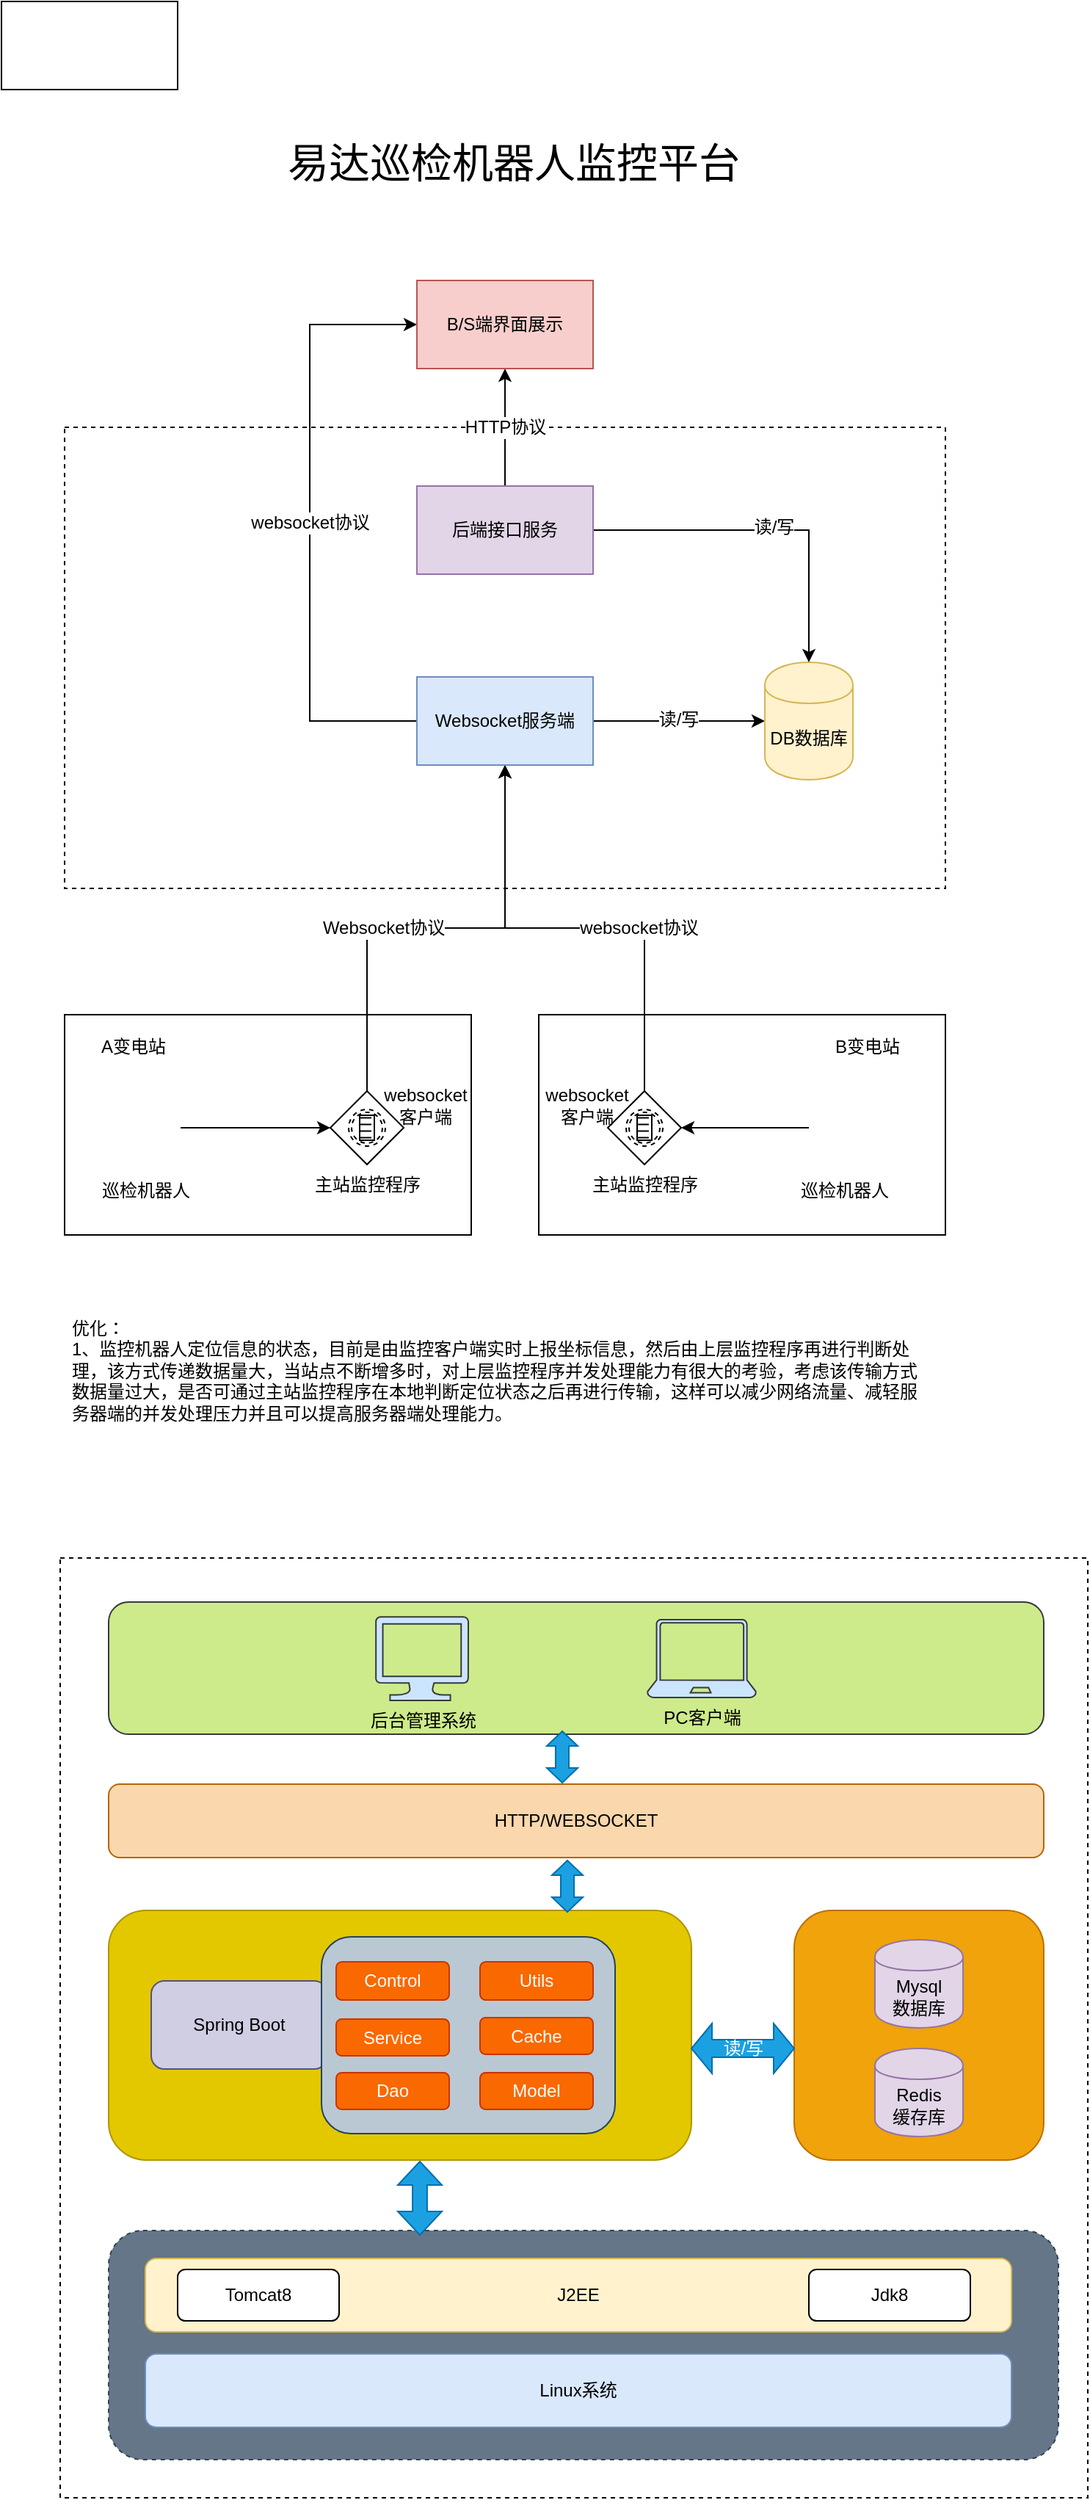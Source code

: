 <mxfile version="12.7.1" type="github"><diagram id="OfShJ47jD2onA6x1eoML" name="第 1 页"><mxGraphModel dx="932" dy="463" grid="1" gridSize="10" guides="1" tooltips="1" connect="1" arrows="1" fold="1" page="1" pageScale="1" pageWidth="827" pageHeight="1169" math="0" shadow="0"><root><mxCell id="0"/><mxCell id="1" parent="0"/><mxCell id="dGZBTP9v3vF6LHqFwYMW-1" value="" style="rounded=0;whiteSpace=wrap;html=1;" vertex="1" parent="1"><mxGeometry x="310" y="350" width="120" height="60" as="geometry"/></mxCell><mxCell id="dGZBTP9v3vF6LHqFwYMW-3" value="" style="rounded=0;whiteSpace=wrap;html=1;fontSize=12;" vertex="1" parent="1"><mxGeometry x="353" y="1040" width="277" height="150" as="geometry"/></mxCell><mxCell id="dGZBTP9v3vF6LHqFwYMW-4" value="" style="rounded=0;whiteSpace=wrap;html=1;dashed=1;" vertex="1" parent="1"><mxGeometry x="353" y="640" width="600" height="314" as="geometry"/></mxCell><mxCell id="dGZBTP9v3vF6LHqFwYMW-5" value="易达巡检机器人监控平台" style="text;html=1;strokeColor=none;fillColor=none;align=center;verticalAlign=middle;whiteSpace=wrap;rounded=0;dashed=1;fontSize=28;" vertex="1" parent="1"><mxGeometry x="502.5" y="450" width="312" height="20" as="geometry"/></mxCell><mxCell id="dGZBTP9v3vF6LHqFwYMW-6" style="edgeStyle=orthogonalEdgeStyle;rounded=0;orthogonalLoop=1;jettySize=auto;html=1;exitX=1;exitY=0.5;exitDx=0;exitDy=0;entryX=0;entryY=0.5;entryDx=0;entryDy=0;fontSize=18;" edge="1" parent="1" source="dGZBTP9v3vF6LHqFwYMW-7" target="dGZBTP9v3vF6LHqFwYMW-10"><mxGeometry relative="1" as="geometry"><mxPoint x="510" y="1114" as="targetPoint"/></mxGeometry></mxCell><mxCell id="dGZBTP9v3vF6LHqFwYMW-7" value="&lt;font style=&quot;font-size: 12px&quot;&gt;巡检机器人&lt;/font&gt;" style="shape=image;html=1;verticalAlign=top;verticalLabelPosition=bottom;labelBackgroundColor=#ffffff;imageAspect=0;aspect=fixed;image=https://cdn3.iconfinder.com/data/icons/technology-1-1/512/technology-machine-electronic-device-05-128.png;fontSize=18;" vertex="1" parent="1"><mxGeometry x="384" y="1093" width="48" height="48" as="geometry"/></mxCell><mxCell id="dGZBTP9v3vF6LHqFwYMW-8" style="edgeStyle=orthogonalEdgeStyle;rounded=0;orthogonalLoop=1;jettySize=auto;html=1;exitX=0.5;exitY=0;exitDx=0;exitDy=0;fontSize=12;" edge="1" parent="1" source="dGZBTP9v3vF6LHqFwYMW-10" target="dGZBTP9v3vF6LHqFwYMW-22"><mxGeometry relative="1" as="geometry"/></mxCell><mxCell id="dGZBTP9v3vF6LHqFwYMW-9" value="Websocket协议" style="text;html=1;align=center;verticalAlign=middle;resizable=0;points=[];;labelBackgroundColor=#ffffff;fontSize=12;" vertex="1" connectable="0" parent="dGZBTP9v3vF6LHqFwYMW-8"><mxGeometry x="-0.297" y="-11" relative="1" as="geometry"><mxPoint x="11" y="-11" as="offset"/></mxGeometry></mxCell><mxCell id="dGZBTP9v3vF6LHqFwYMW-10" value="主站监控程序" style="shape=mxgraph.bpmn.shape;html=1;verticalLabelPosition=bottom;labelBackgroundColor=#ffffff;verticalAlign=top;align=center;perimeter=rhombusPerimeter;background=gateway;outlineConnect=0;outline=boundNonint;symbol=conditional;fontSize=12;" vertex="1" parent="1"><mxGeometry x="534" y="1092" width="50" height="50" as="geometry"/></mxCell><mxCell id="dGZBTP9v3vF6LHqFwYMW-11" value="A变电站" style="text;html=1;strokeColor=none;fillColor=none;align=center;verticalAlign=middle;whiteSpace=wrap;rounded=0;fontSize=12;" vertex="1" parent="1"><mxGeometry x="370" y="1052" width="60" height="20" as="geometry"/></mxCell><mxCell id="dGZBTP9v3vF6LHqFwYMW-12" value="" style="rounded=0;whiteSpace=wrap;html=1;fontSize=12;" vertex="1" parent="1"><mxGeometry x="676" y="1040" width="277" height="150" as="geometry"/></mxCell><mxCell id="dGZBTP9v3vF6LHqFwYMW-13" style="edgeStyle=orthogonalEdgeStyle;rounded=0;orthogonalLoop=1;jettySize=auto;html=1;exitX=0;exitY=0.5;exitDx=0;exitDy=0;entryX=1;entryY=0.5;entryDx=0;entryDy=0;fontSize=12;" edge="1" parent="1" source="dGZBTP9v3vF6LHqFwYMW-14" target="dGZBTP9v3vF6LHqFwYMW-17"><mxGeometry relative="1" as="geometry"/></mxCell><mxCell id="dGZBTP9v3vF6LHqFwYMW-14" value="&lt;font style=&quot;font-size: 12px&quot;&gt;巡检机器人&lt;/font&gt;" style="shape=image;html=1;verticalAlign=top;verticalLabelPosition=bottom;labelBackgroundColor=#ffffff;imageAspect=0;aspect=fixed;image=https://cdn3.iconfinder.com/data/icons/technology-1-1/512/technology-machine-electronic-device-05-128.png;fontSize=18;" vertex="1" parent="1"><mxGeometry x="860" y="1093" width="48" height="48" as="geometry"/></mxCell><mxCell id="dGZBTP9v3vF6LHqFwYMW-15" style="edgeStyle=orthogonalEdgeStyle;rounded=0;orthogonalLoop=1;jettySize=auto;html=1;exitX=0.5;exitY=0;exitDx=0;exitDy=0;entryX=0.5;entryY=1;entryDx=0;entryDy=0;fontSize=12;" edge="1" parent="1" source="dGZBTP9v3vF6LHqFwYMW-17" target="dGZBTP9v3vF6LHqFwYMW-22"><mxGeometry relative="1" as="geometry"/></mxCell><mxCell id="dGZBTP9v3vF6LHqFwYMW-16" value="websocket协议" style="text;html=1;align=center;verticalAlign=middle;resizable=0;points=[];;labelBackgroundColor=#ffffff;fontSize=12;" vertex="1" connectable="0" parent="dGZBTP9v3vF6LHqFwYMW-15"><mxGeometry x="-0.3" y="4" relative="1" as="geometry"><mxPoint x="-4" y="-4" as="offset"/></mxGeometry></mxCell><mxCell id="dGZBTP9v3vF6LHqFwYMW-17" value="主站监控程序" style="shape=mxgraph.bpmn.shape;html=1;verticalLabelPosition=bottom;labelBackgroundColor=#ffffff;verticalAlign=top;align=center;perimeter=rhombusPerimeter;background=gateway;outlineConnect=0;outline=boundNonint;symbol=conditional;fontSize=12;" vertex="1" parent="1"><mxGeometry x="723" y="1092" width="50" height="50" as="geometry"/></mxCell><mxCell id="dGZBTP9v3vF6LHqFwYMW-18" value="B变电站" style="text;html=1;strokeColor=none;fillColor=none;align=center;verticalAlign=middle;whiteSpace=wrap;rounded=0;fontSize=12;" vertex="1" parent="1"><mxGeometry x="870" y="1052" width="60" height="20" as="geometry"/></mxCell><mxCell id="dGZBTP9v3vF6LHqFwYMW-19" style="edgeStyle=orthogonalEdgeStyle;rounded=0;orthogonalLoop=1;jettySize=auto;html=1;exitX=1;exitY=0.5;exitDx=0;exitDy=0;entryX=0;entryY=0.5;entryDx=0;entryDy=0;fontSize=12;" edge="1" parent="1" source="dGZBTP9v3vF6LHqFwYMW-22" target="dGZBTP9v3vF6LHqFwYMW-23"><mxGeometry relative="1" as="geometry"/></mxCell><mxCell id="dGZBTP9v3vF6LHqFwYMW-20" value="读/写" style="text;html=1;align=center;verticalAlign=middle;resizable=0;points=[];;labelBackgroundColor=#ffffff;fontSize=12;" vertex="1" connectable="0" parent="dGZBTP9v3vF6LHqFwYMW-19"><mxGeometry x="-0.009" y="1" relative="1" as="geometry"><mxPoint as="offset"/></mxGeometry></mxCell><mxCell id="dGZBTP9v3vF6LHqFwYMW-21" value="websocket协议" style="edgeStyle=orthogonalEdgeStyle;rounded=0;orthogonalLoop=1;jettySize=auto;html=1;exitX=0;exitY=0.5;exitDx=0;exitDy=0;entryX=0;entryY=0.5;entryDx=0;entryDy=0;fontSize=12;" edge="1" parent="1" source="dGZBTP9v3vF6LHqFwYMW-22" target="dGZBTP9v3vF6LHqFwYMW-28"><mxGeometry relative="1" as="geometry"><Array as="points"><mxPoint x="520" y="840"/><mxPoint x="520" y="570"/></Array></mxGeometry></mxCell><mxCell id="dGZBTP9v3vF6LHqFwYMW-22" value="Websocket服务端" style="rounded=0;whiteSpace=wrap;html=1;fontSize=12;fillColor=#dae8fc;strokeColor=#6c8ebf;" vertex="1" parent="1"><mxGeometry x="593" y="810" width="120" height="60" as="geometry"/></mxCell><mxCell id="dGZBTP9v3vF6LHqFwYMW-23" value="DB数据库" style="shape=cylinder;whiteSpace=wrap;html=1;boundedLbl=1;backgroundOutline=1;fontSize=12;fillColor=#fff2cc;strokeColor=#d6b656;" vertex="1" parent="1"><mxGeometry x="830" y="800" width="60" height="80" as="geometry"/></mxCell><mxCell id="dGZBTP9v3vF6LHqFwYMW-24" style="edgeStyle=orthogonalEdgeStyle;rounded=0;orthogonalLoop=1;jettySize=auto;html=1;exitX=1;exitY=0.5;exitDx=0;exitDy=0;entryX=0.5;entryY=0;entryDx=0;entryDy=0;fontSize=12;" edge="1" parent="1" source="dGZBTP9v3vF6LHqFwYMW-27" target="dGZBTP9v3vF6LHqFwYMW-23"><mxGeometry relative="1" as="geometry"/></mxCell><mxCell id="dGZBTP9v3vF6LHqFwYMW-25" value="读/写" style="text;html=1;align=center;verticalAlign=middle;resizable=0;points=[];;labelBackgroundColor=#ffffff;fontSize=12;" vertex="1" connectable="0" parent="dGZBTP9v3vF6LHqFwYMW-24"><mxGeometry x="0.038" y="2" relative="1" as="geometry"><mxPoint as="offset"/></mxGeometry></mxCell><mxCell id="dGZBTP9v3vF6LHqFwYMW-26" value="HTTP协议" style="edgeStyle=orthogonalEdgeStyle;rounded=0;orthogonalLoop=1;jettySize=auto;html=1;exitX=0.5;exitY=0;exitDx=0;exitDy=0;fontSize=12;" edge="1" parent="1" source="dGZBTP9v3vF6LHqFwYMW-27" target="dGZBTP9v3vF6LHqFwYMW-28"><mxGeometry relative="1" as="geometry"/></mxCell><mxCell id="dGZBTP9v3vF6LHqFwYMW-27" value="后端接口服务" style="rounded=0;whiteSpace=wrap;html=1;fontSize=12;fillColor=#e1d5e7;strokeColor=#9673a6;" vertex="1" parent="1"><mxGeometry x="593" y="680" width="120" height="60" as="geometry"/></mxCell><mxCell id="dGZBTP9v3vF6LHqFwYMW-28" value="B/S端界面展示" style="rounded=0;whiteSpace=wrap;html=1;fontSize=12;fillColor=#f8cecc;strokeColor=#b85450;" vertex="1" parent="1"><mxGeometry x="593" y="540" width="120" height="60" as="geometry"/></mxCell><mxCell id="dGZBTP9v3vF6LHqFwYMW-29" value="websocket客户端" style="text;html=1;strokeColor=none;fillColor=none;align=center;verticalAlign=middle;whiteSpace=wrap;rounded=0;fontSize=12;" vertex="1" parent="1"><mxGeometry x="579" y="1092" width="40" height="20" as="geometry"/></mxCell><mxCell id="dGZBTP9v3vF6LHqFwYMW-30" value="websocket客户端" style="text;html=1;strokeColor=none;fillColor=none;align=center;verticalAlign=middle;whiteSpace=wrap;rounded=0;fontSize=12;" vertex="1" parent="1"><mxGeometry x="689" y="1092" width="40" height="20" as="geometry"/></mxCell><mxCell id="dGZBTP9v3vF6LHqFwYMW-31" value="优化：&lt;br&gt;1、监控机器人定位信息的状态，目前是由监控客户端实时上报坐标信息，然后由上层监控程序再进行判断处理，该方式传递数据量大，当站点不断增多时，对上层监控程序并发处理能力有很大的考验，考虑该传输方式数据量过大，是否可通过主站监控程序在本地判断定位状态之后再进行传输，这样可以减少网络流量、减轻服务器端的并发处理压力并且可以提高服务器端处理能力。" style="text;strokeColor=none;fillColor=none;align=left;verticalAlign=top;rounded=0;fontSize=12;horizontal=1;spacingTop=4;spacing=8;spacingLeft=0;html=1;whiteSpace=wrap;labelBorderColor=none;labelBackgroundColor=none;fontColor=#000000;" vertex="1" parent="1"><mxGeometry x="350" y="1230" width="600" height="140" as="geometry"/></mxCell><mxCell id="dGZBTP9v3vF6LHqFwYMW-32" value="" style="rounded=0;whiteSpace=wrap;html=1;shadow=0;dashed=1;" vertex="1" parent="1"><mxGeometry x="350" y="1410" width="700" height="640" as="geometry"/></mxCell><mxCell id="dGZBTP9v3vF6LHqFwYMW-33" value="" style="rounded=1;whiteSpace=wrap;html=1;shadow=0;dashed=1;fillColor=#647687;strokeColor=#314354;fontColor=#ffffff;" vertex="1" parent="1"><mxGeometry x="383" y="1868" width="647" height="156" as="geometry"/></mxCell><mxCell id="dGZBTP9v3vF6LHqFwYMW-34" value="Linux系统" style="rounded=1;whiteSpace=wrap;html=1;fillColor=#dae8fc;strokeColor=#6c8ebf;" vertex="1" parent="1"><mxGeometry x="408" y="1952" width="590" height="50" as="geometry"/></mxCell><mxCell id="dGZBTP9v3vF6LHqFwYMW-35" value="J2EE" style="rounded=1;whiteSpace=wrap;html=1;fillColor=#fff2cc;strokeColor=#d6b656;" vertex="1" parent="1"><mxGeometry x="408" y="1887" width="590" height="50" as="geometry"/></mxCell><mxCell id="dGZBTP9v3vF6LHqFwYMW-36" value="Tomcat8" style="rounded=1;whiteSpace=wrap;html=1;" vertex="1" parent="1"><mxGeometry x="430" y="1894.5" width="110" height="35" as="geometry"/></mxCell><mxCell id="dGZBTP9v3vF6LHqFwYMW-37" value="Jdk8" style="rounded=1;whiteSpace=wrap;html=1;" vertex="1" parent="1"><mxGeometry x="860" y="1894.5" width="110" height="35" as="geometry"/></mxCell><mxCell id="dGZBTP9v3vF6LHqFwYMW-38" value="" style="rounded=1;whiteSpace=wrap;html=1;shadow=0;fillColor=#e3c800;strokeColor=#B09500;fontColor=#ffffff;" vertex="1" parent="1"><mxGeometry x="383" y="1650" width="397" height="170" as="geometry"/></mxCell><mxCell id="dGZBTP9v3vF6LHqFwYMW-39" value="" style="rounded=1;whiteSpace=wrap;html=1;shadow=0;fillColor=#f0a30a;strokeColor=#BD7000;fontColor=#ffffff;" vertex="1" parent="1"><mxGeometry x="850" y="1650" width="170" height="170" as="geometry"/></mxCell><mxCell id="dGZBTP9v3vF6LHqFwYMW-40" value="Mysql&lt;br&gt;数据库" style="shape=cylinder;whiteSpace=wrap;html=1;boundedLbl=1;backgroundOutline=1;shadow=0;fillColor=#e1d5e7;strokeColor=#9673a6;" vertex="1" parent="1"><mxGeometry x="905" y="1670" width="60" height="60" as="geometry"/></mxCell><mxCell id="dGZBTP9v3vF6LHqFwYMW-41" value="Redis&lt;br&gt;缓存库" style="shape=cylinder;whiteSpace=wrap;html=1;boundedLbl=1;backgroundOutline=1;shadow=0;fillColor=#e1d5e7;strokeColor=#9673a6;" vertex="1" parent="1"><mxGeometry x="905" y="1744" width="60" height="60" as="geometry"/></mxCell><mxCell id="dGZBTP9v3vF6LHqFwYMW-42" value="读/写" style="html=1;shadow=0;dashed=0;align=center;verticalAlign=middle;shape=mxgraph.arrows2.twoWayArrow;dy=0.65;dx=14;fillColor=#1ba1e2;strokeColor=#006EAF;fontColor=#ffffff;" vertex="1" parent="1"><mxGeometry x="780" y="1727" width="70" height="34" as="geometry"/></mxCell><mxCell id="dGZBTP9v3vF6LHqFwYMW-43" value="Spring Boot" style="rounded=1;whiteSpace=wrap;html=1;shadow=0;fillColor=#d0cee2;strokeColor=#56517e;" vertex="1" parent="1"><mxGeometry x="412" y="1698" width="120" height="60" as="geometry"/></mxCell><mxCell id="dGZBTP9v3vF6LHqFwYMW-44" value="" style="rounded=1;whiteSpace=wrap;html=1;shadow=0;fillColor=#bac8d3;strokeColor=#23445d;" vertex="1" parent="1"><mxGeometry x="528" y="1668" width="200" height="134" as="geometry"/></mxCell><mxCell id="dGZBTP9v3vF6LHqFwYMW-45" value="Control" style="rounded=1;whiteSpace=wrap;html=1;shadow=0;fillColor=#fa6800;strokeColor=#C73500;fontColor=#ffffff;" vertex="1" parent="1"><mxGeometry x="538" y="1685" width="77" height="26" as="geometry"/></mxCell><mxCell id="dGZBTP9v3vF6LHqFwYMW-46" value="Utils" style="rounded=1;whiteSpace=wrap;html=1;shadow=0;fillColor=#fa6800;strokeColor=#C73500;fontColor=#ffffff;" vertex="1" parent="1"><mxGeometry x="636" y="1685" width="77" height="26" as="geometry"/></mxCell><mxCell id="dGZBTP9v3vF6LHqFwYMW-47" value="Service" style="rounded=1;whiteSpace=wrap;html=1;shadow=0;fillColor=#fa6800;strokeColor=#C73500;fontColor=#ffffff;" vertex="1" parent="1"><mxGeometry x="538" y="1724" width="77" height="25" as="geometry"/></mxCell><mxCell id="dGZBTP9v3vF6LHqFwYMW-48" value="Cache" style="rounded=1;whiteSpace=wrap;html=1;shadow=0;fillColor=#fa6800;strokeColor=#C73500;fontColor=#ffffff;" vertex="1" parent="1"><mxGeometry x="636" y="1723" width="77" height="25" as="geometry"/></mxCell><mxCell id="dGZBTP9v3vF6LHqFwYMW-49" value="Dao" style="rounded=1;whiteSpace=wrap;html=1;shadow=0;fillColor=#fa6800;strokeColor=#C73500;fontColor=#ffffff;" vertex="1" parent="1"><mxGeometry x="538" y="1760.5" width="77" height="25" as="geometry"/></mxCell><mxCell id="dGZBTP9v3vF6LHqFwYMW-50" value="Model" style="rounded=1;whiteSpace=wrap;html=1;shadow=0;fillColor=#fa6800;strokeColor=#C73500;fontColor=#ffffff;" vertex="1" parent="1"><mxGeometry x="636" y="1760.5" width="77" height="25" as="geometry"/></mxCell><mxCell id="dGZBTP9v3vF6LHqFwYMW-51" value="" style="html=1;shadow=0;dashed=0;align=center;verticalAlign=middle;shape=mxgraph.arrows2.twoWayArrow;dy=0.67;dx=16;fillColor=#1ba1e2;rotation=-90;strokeColor=#006EAF;fontColor=#ffffff;" vertex="1" parent="1"><mxGeometry x="570" y="1831" width="50" height="30" as="geometry"/></mxCell><mxCell id="dGZBTP9v3vF6LHqFwYMW-52" value="HTTP/WEBSOCKET" style="rounded=1;whiteSpace=wrap;html=1;shadow=0;fillColor=#fad7ac;strokeColor=#b46504;" vertex="1" parent="1"><mxGeometry x="383" y="1564" width="637" height="50" as="geometry"/></mxCell><mxCell id="dGZBTP9v3vF6LHqFwYMW-53" value="" style="rounded=1;whiteSpace=wrap;html=1;shadow=0;fillColor=#cdeb8b;strokeColor=#36393d;" vertex="1" parent="1"><mxGeometry x="383" y="1440" width="637" height="90" as="geometry"/></mxCell><mxCell id="dGZBTP9v3vF6LHqFwYMW-54" value="PC客户端" style="verticalLabelPosition=bottom;html=1;verticalAlign=top;align=center;strokeColor=#36393d;fillColor=#cce5ff;shape=mxgraph.azure.laptop;pointerEvents=1;shadow=0;" vertex="1" parent="1"><mxGeometry x="750" y="1452" width="74" height="53" as="geometry"/></mxCell><mxCell id="dGZBTP9v3vF6LHqFwYMW-55" value="后台管理系统" style="aspect=fixed;pointerEvents=1;shadow=0;dashed=0;html=1;strokeColor=#36393d;labelPosition=center;verticalLabelPosition=bottom;verticalAlign=top;align=center;fillColor=#cce5ff;shape=mxgraph.azure.computer;" vertex="1" parent="1"><mxGeometry x="565" y="1450" width="63" height="57" as="geometry"/></mxCell><mxCell id="dGZBTP9v3vF6LHqFwYMW-56" value="" style="html=1;shadow=0;dashed=0;align=center;verticalAlign=middle;shape=mxgraph.arrows2.twoWayArrow;dy=0.57;dx=10;fillColor=#1ba1e2;rotation=-90;strokeColor=#006EAF;fontColor=#ffffff;" vertex="1" parent="1"><mxGeometry x="678" y="1623" width="35" height="21" as="geometry"/></mxCell><mxCell id="dGZBTP9v3vF6LHqFwYMW-57" value="" style="html=1;shadow=0;dashed=0;align=center;verticalAlign=middle;shape=mxgraph.arrows2.twoWayArrow;dy=0.57;dx=10;fillColor=#1ba1e2;rotation=-90;strokeColor=#006EAF;fontColor=#ffffff;" vertex="1" parent="1"><mxGeometry x="674.5" y="1535" width="35" height="21" as="geometry"/></mxCell></root></mxGraphModel></diagram></mxfile>